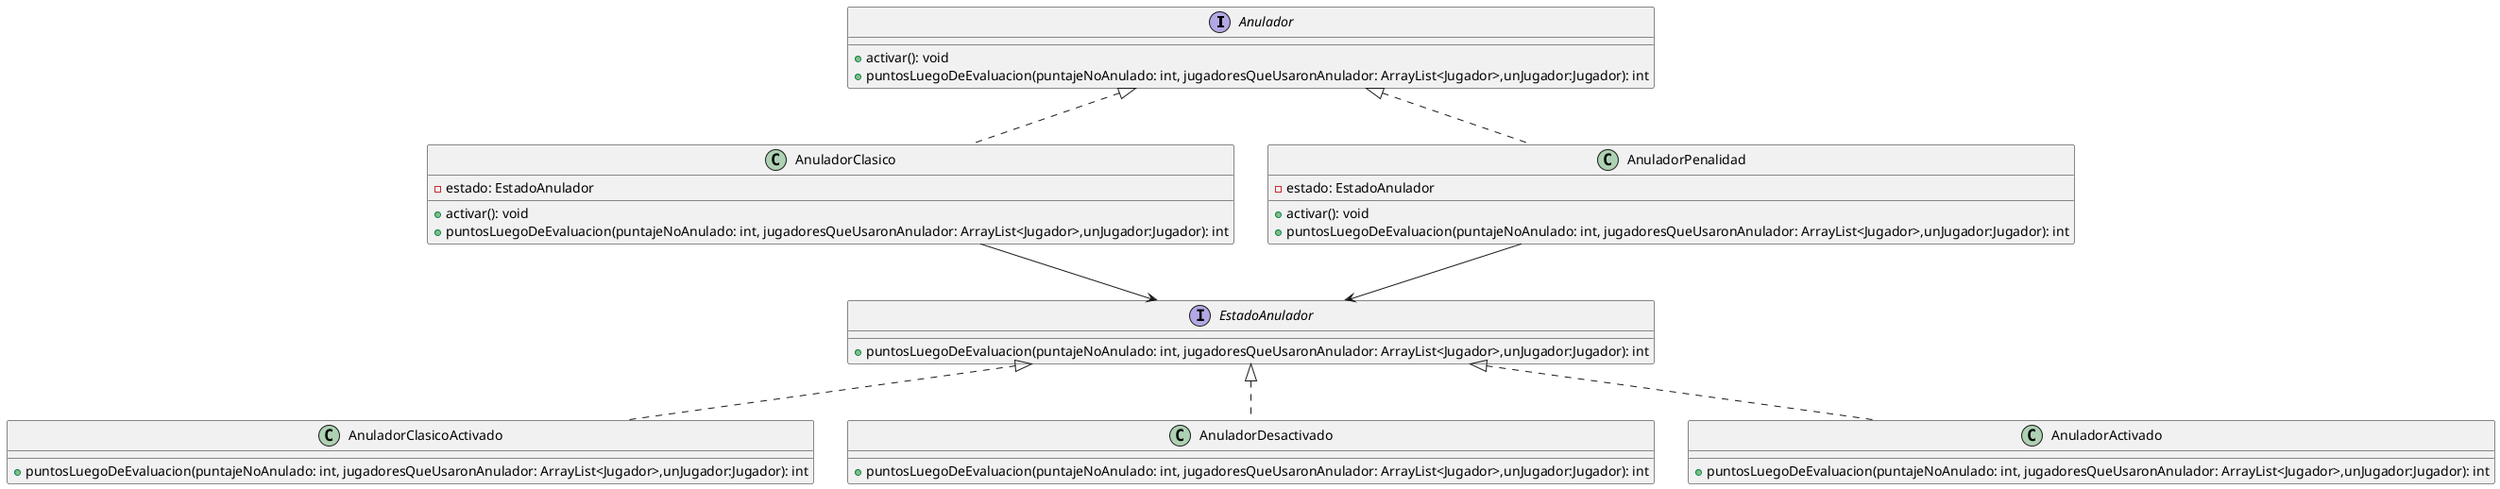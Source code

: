 @startuml
interface Anulador {
    +activar(): void
    +puntosLuegoDeEvaluacion(puntajeNoAnulado: int, jugadoresQueUsaronAnulador: ArrayList<Jugador>,unJugador:Jugador): int
}
class AnuladorClasico implements Anulador{
    -estado: EstadoAnulador
    +activar(): void
    +puntosLuegoDeEvaluacion(puntajeNoAnulado: int, jugadoresQueUsaronAnulador: ArrayList<Jugador>,unJugador:Jugador): int
}
class AnuladorClasicoActivado implements EstadoAnulador {
    +puntosLuegoDeEvaluacion(puntajeNoAnulado: int, jugadoresQueUsaronAnulador: ArrayList<Jugador>,unJugador:Jugador): int
}
class AnuladorDesactivado implements EstadoAnulador{
    +puntosLuegoDeEvaluacion(puntajeNoAnulado: int, jugadoresQueUsaronAnulador: ArrayList<Jugador>,unJugador:Jugador): int
}

class AnuladorPenalidad implements Anulador {
    -estado: EstadoAnulador
    +activar(): void
    +puntosLuegoDeEvaluacion(puntajeNoAnulado: int, jugadoresQueUsaronAnulador: ArrayList<Jugador>,unJugador:Jugador): int
}
class AnuladorActivado implements EstadoAnulador{
    +puntosLuegoDeEvaluacion(puntajeNoAnulado: int, jugadoresQueUsaronAnulador: ArrayList<Jugador>,unJugador:Jugador): int
}
interface EstadoAnulador {
    +puntosLuegoDeEvaluacion(puntajeNoAnulado: int, jugadoresQueUsaronAnulador: ArrayList<Jugador>,unJugador:Jugador): int
}

AnuladorClasico --> EstadoAnulador
AnuladorPenalidad --> EstadoAnulador

@enduml
